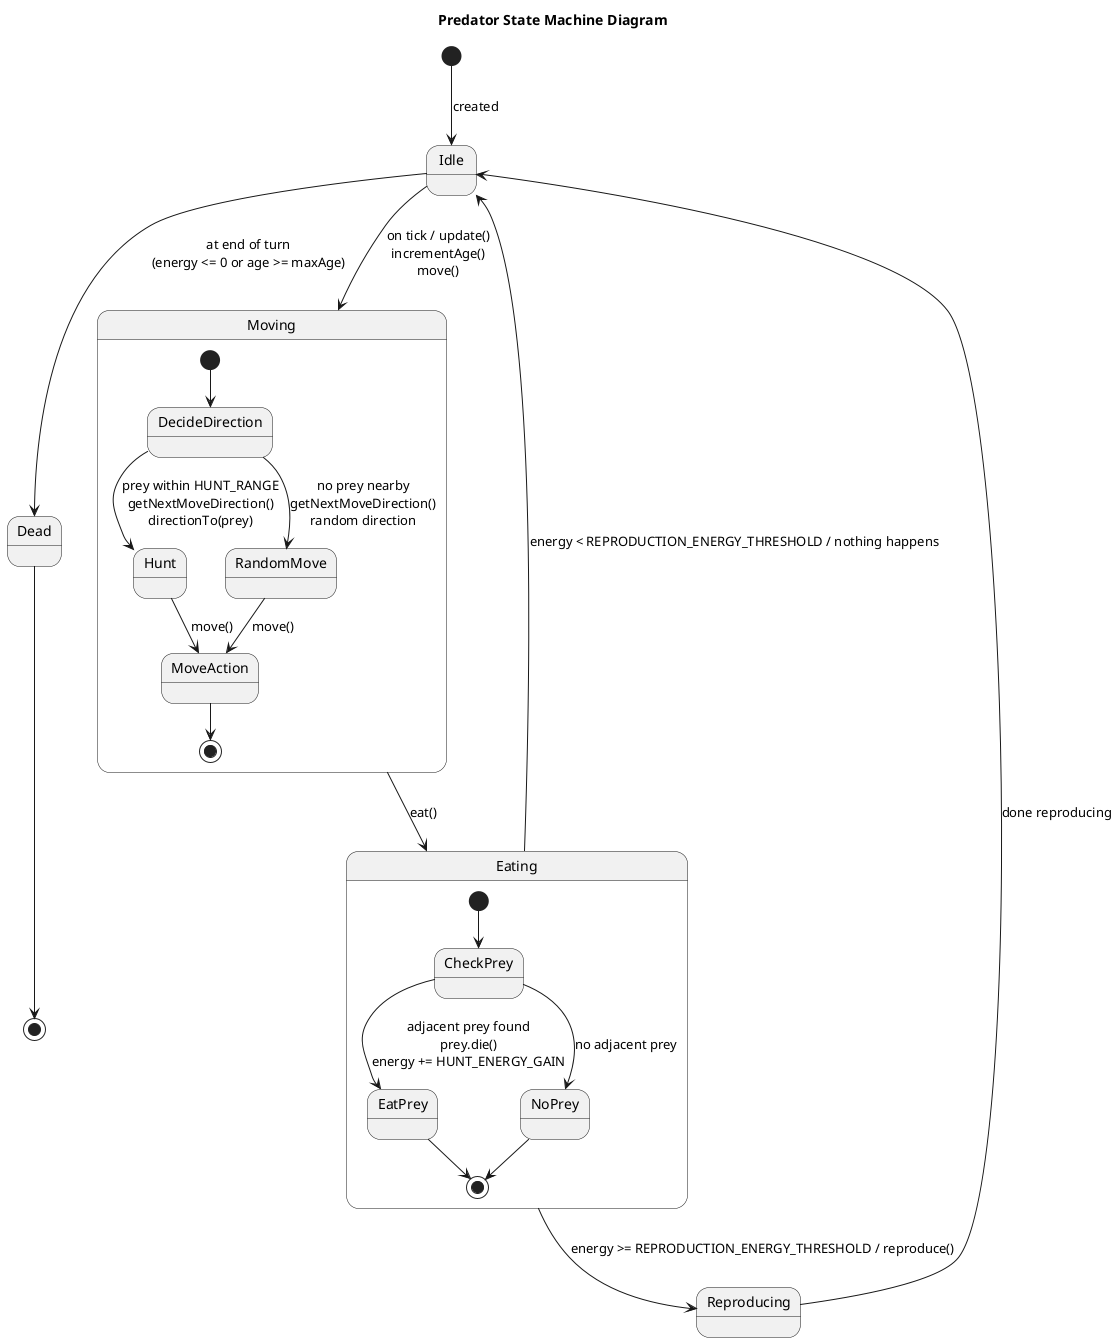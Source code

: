 @startuml
title Predator State Machine Diagram

[*] --> Idle : created

Idle --> Moving : on tick / update()\nincrementAge()\nmove()

state Moving {
    [*] --> DecideDirection
    DecideDirection --> Hunt : prey within HUNT_RANGE\ngetNextMoveDirection()\ndirectionTo(prey)
    DecideDirection --> RandomMove : no prey nearby\ngetNextMoveDirection()\nrandom direction
    Hunt --> MoveAction : move()
    RandomMove --> MoveAction : move()
    MoveAction --> [*]
}

Moving --> Eating : eat()

state Eating {
    [*] --> CheckPrey
    CheckPrey --> EatPrey : adjacent prey found\nprey.die()\nenergy += HUNT_ENERGY_GAIN
    CheckPrey --> NoPrey : no adjacent prey
    EatPrey --> [*]
    NoPrey --> [*]
}

Eating --> Reproducing : energy >= REPRODUCTION_ENERGY_THRESHOLD / reproduce()
Eating --> Idle : energy < REPRODUCTION_ENERGY_THRESHOLD / nothing happens
Reproducing --> Idle : done reproducing

' Death is checked only after the whole cycle (after returning to Idle)
Idle --> Dead : at end of turn\n(energy <= 0 or age >= maxAge)

Dead --> [*]
@enduml